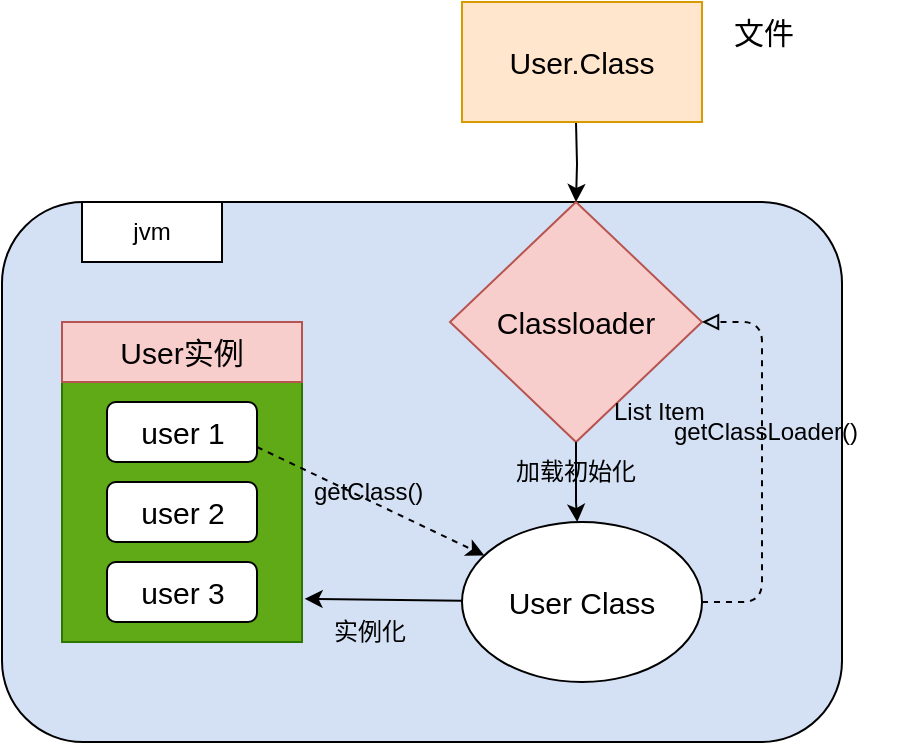 <mxfile version="20.8.20" type="github">
  <diagram name="第 1 页" id="zxa8kRrm9WGZQYI5S8br">
    <mxGraphModel dx="794" dy="449" grid="1" gridSize="10" guides="1" tooltips="1" connect="1" arrows="1" fold="1" page="1" pageScale="1" pageWidth="827" pageHeight="1169" math="0" shadow="0">
      <root>
        <mxCell id="0" />
        <mxCell id="1" parent="0" />
        <mxCell id="cZb_3BcDoHcY1prgdpEC-1" value="" style="rounded=1;whiteSpace=wrap;html=1;fillColor=#D4E1F5;gradientColor=none;movable=1;resizable=1;rotatable=1;deletable=1;editable=1;locked=0;connectable=1;" vertex="1" parent="1">
          <mxGeometry x="70" y="120" width="420" height="270" as="geometry" />
        </mxCell>
        <mxCell id="cZb_3BcDoHcY1prgdpEC-4" value="jvm" style="rounded=0;whiteSpace=wrap;html=1;fillColor=default;strokeColor=default;" vertex="1" parent="1">
          <mxGeometry x="110" y="120" width="70" height="30" as="geometry" />
        </mxCell>
        <mxCell id="cZb_3BcDoHcY1prgdpEC-6" value="" style="rounded=0;whiteSpace=wrap;html=1;strokeColor=#2D7600;fontSize=15;fillColor=#60a917;fontColor=#ffffff;" vertex="1" parent="1">
          <mxGeometry x="100" y="180" width="120" height="160" as="geometry" />
        </mxCell>
        <mxCell id="cZb_3BcDoHcY1prgdpEC-7" value="User实例" style="rounded=0;whiteSpace=wrap;html=1;strokeColor=#b85450;fontSize=15;fillColor=#f8cecc;" vertex="1" parent="1">
          <mxGeometry x="100" y="180" width="120" height="30" as="geometry" />
        </mxCell>
        <mxCell id="cZb_3BcDoHcY1prgdpEC-27" value="" style="orthogonalLoop=1;jettySize=auto;html=1;fontSize=12;startArrow=none;startFill=0;exitX=1;exitY=0.75;exitDx=0;exitDy=0;dashed=1;" edge="1" parent="1" source="cZb_3BcDoHcY1prgdpEC-8" target="cZb_3BcDoHcY1prgdpEC-11">
          <mxGeometry relative="1" as="geometry" />
        </mxCell>
        <mxCell id="cZb_3BcDoHcY1prgdpEC-8" value="user 1" style="rounded=1;whiteSpace=wrap;html=1;strokeColor=default;fontSize=15;fillColor=default;" vertex="1" parent="1">
          <mxGeometry x="122.5" y="220" width="75" height="30" as="geometry" />
        </mxCell>
        <mxCell id="cZb_3BcDoHcY1prgdpEC-9" value="user 2" style="rounded=1;whiteSpace=wrap;html=1;strokeColor=default;fontSize=15;fillColor=default;" vertex="1" parent="1">
          <mxGeometry x="122.5" y="260" width="75" height="30" as="geometry" />
        </mxCell>
        <mxCell id="cZb_3BcDoHcY1prgdpEC-10" value="user 3" style="rounded=1;whiteSpace=wrap;html=1;strokeColor=default;fontSize=15;fillColor=default;" vertex="1" parent="1">
          <mxGeometry x="122.5" y="300" width="75" height="30" as="geometry" />
        </mxCell>
        <mxCell id="cZb_3BcDoHcY1prgdpEC-24" value="" style="orthogonalLoop=1;jettySize=auto;html=1;fontSize=12;entryX=1.011;entryY=0.865;entryDx=0;entryDy=0;entryPerimeter=0;startArrow=none;startFill=0;" edge="1" parent="1" source="cZb_3BcDoHcY1prgdpEC-11" target="cZb_3BcDoHcY1prgdpEC-6">
          <mxGeometry relative="1" as="geometry" />
        </mxCell>
        <mxCell id="cZb_3BcDoHcY1prgdpEC-11" value="User Class" style="ellipse;whiteSpace=wrap;html=1;strokeColor=default;fontSize=15;fillColor=default;" vertex="1" parent="1">
          <mxGeometry x="300" y="280" width="120" height="80" as="geometry" />
        </mxCell>
        <mxCell id="cZb_3BcDoHcY1prgdpEC-12" value="Classloader" style="rhombus;whiteSpace=wrap;html=1;strokeColor=#b85450;fontSize=15;fillColor=#f8cecc;" vertex="1" parent="1">
          <mxGeometry x="294" y="120" width="126" height="120" as="geometry" />
        </mxCell>
        <mxCell id="cZb_3BcDoHcY1prgdpEC-16" style="edgeStyle=orthogonalEdgeStyle;rounded=0;orthogonalLoop=1;jettySize=auto;html=1;fontSize=15;" edge="1" parent="1" target="cZb_3BcDoHcY1prgdpEC-12">
          <mxGeometry relative="1" as="geometry">
            <mxPoint x="357" y="80" as="sourcePoint" />
          </mxGeometry>
        </mxCell>
        <mxCell id="cZb_3BcDoHcY1prgdpEC-13" value="User.Class" style="rounded=0;whiteSpace=wrap;html=1;strokeColor=#d79b00;fontSize=15;fillColor=#ffe6cc;" vertex="1" parent="1">
          <mxGeometry x="300" y="20" width="120" height="60" as="geometry" />
        </mxCell>
        <mxCell id="cZb_3BcDoHcY1prgdpEC-15" value="文件" style="text;strokeColor=none;fillColor=none;align=left;verticalAlign=middle;spacingLeft=4;spacingRight=4;overflow=hidden;points=[[0,0.5],[1,0.5]];portConstraint=eastwest;rotatable=0;whiteSpace=wrap;html=1;fontSize=15;" vertex="1" parent="1">
          <mxGeometry x="430" y="20" width="80" height="30" as="geometry" />
        </mxCell>
        <mxCell id="cZb_3BcDoHcY1prgdpEC-17" value="" style="endArrow=classic;html=1;rounded=0;fontSize=15;exitX=0.5;exitY=1;exitDx=0;exitDy=0;" edge="1" parent="1" source="cZb_3BcDoHcY1prgdpEC-12" target="cZb_3BcDoHcY1prgdpEC-11">
          <mxGeometry width="50" height="50" relative="1" as="geometry">
            <mxPoint x="380" y="260" as="sourcePoint" />
            <mxPoint x="430" y="210" as="targetPoint" />
            <Array as="points">
              <mxPoint x="357" y="270" />
            </Array>
          </mxGeometry>
        </mxCell>
        <mxCell id="cZb_3BcDoHcY1prgdpEC-18" value="" style="endArrow=block;dashed=1;endFill=0;html=1;fontSize=15;entryX=1;entryY=0.5;entryDx=0;entryDy=0;entryPerimeter=0;edgeStyle=entityRelationEdgeStyle;" edge="1" parent="1" source="cZb_3BcDoHcY1prgdpEC-11" target="cZb_3BcDoHcY1prgdpEC-12">
          <mxGeometry width="160" relative="1" as="geometry">
            <mxPoint x="330" y="240" as="sourcePoint" />
            <mxPoint x="490" y="240" as="targetPoint" />
          </mxGeometry>
        </mxCell>
        <mxCell id="cZb_3BcDoHcY1prgdpEC-19" value="加载初始化" style="text;strokeColor=none;fillColor=none;align=left;verticalAlign=middle;spacingLeft=4;spacingRight=4;overflow=hidden;points=[[0,0.5],[1,0.5]];portConstraint=eastwest;rotatable=0;whiteSpace=wrap;html=1;fontSize=12;" vertex="1" parent="1">
          <mxGeometry x="321" y="240" width="89" height="30" as="geometry" />
        </mxCell>
        <mxCell id="cZb_3BcDoHcY1prgdpEC-20" value="getClassLoader()" style="text;strokeColor=none;fillColor=none;align=left;verticalAlign=middle;spacingLeft=4;spacingRight=4;overflow=hidden;points=[[0,0.5],[1,0.5]];portConstraint=eastwest;rotatable=0;whiteSpace=wrap;html=1;fontSize=12;" vertex="1" parent="1">
          <mxGeometry x="400" y="220" width="120" height="30" as="geometry" />
        </mxCell>
        <mxCell id="cZb_3BcDoHcY1prgdpEC-25" value="List Item" style="text;strokeColor=none;fillColor=none;align=left;verticalAlign=middle;spacingLeft=4;spacingRight=4;overflow=hidden;points=[[0,0.5],[1,0.5]];portConstraint=eastwest;rotatable=0;whiteSpace=wrap;html=1;fontSize=12;" vertex="1" parent="1">
          <mxGeometry x="370" y="210" width="80" height="30" as="geometry" />
        </mxCell>
        <mxCell id="cZb_3BcDoHcY1prgdpEC-26" value="实例化" style="text;strokeColor=none;fillColor=none;align=left;verticalAlign=middle;spacingLeft=4;spacingRight=4;overflow=hidden;points=[[0,0.5],[1,0.5]];portConstraint=eastwest;rotatable=0;whiteSpace=wrap;html=1;fontSize=12;" vertex="1" parent="1">
          <mxGeometry x="230" y="320" width="80" height="30" as="geometry" />
        </mxCell>
        <mxCell id="cZb_3BcDoHcY1prgdpEC-28" value="getClass()" style="text;strokeColor=none;fillColor=none;align=left;verticalAlign=middle;spacingLeft=4;spacingRight=4;overflow=hidden;points=[[0,0.5],[1,0.5]];portConstraint=eastwest;rotatable=0;whiteSpace=wrap;html=1;fontSize=12;" vertex="1" parent="1">
          <mxGeometry x="220" y="250" width="80" height="30" as="geometry" />
        </mxCell>
      </root>
    </mxGraphModel>
  </diagram>
</mxfile>
